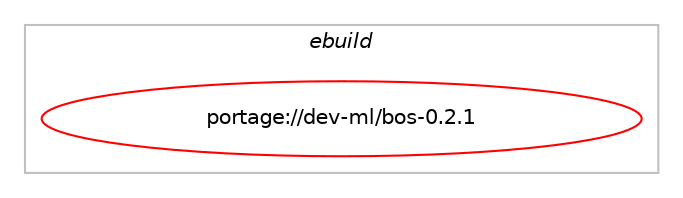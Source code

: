 digraph prolog {

# *************
# Graph options
# *************

newrank=true;
concentrate=true;
compound=true;
graph [rankdir=LR,fontname=Helvetica,fontsize=10,ranksep=1.5];#, ranksep=2.5, nodesep=0.2];
edge  [arrowhead=vee];
node  [fontname=Helvetica,fontsize=10];

# **********
# The ebuild
# **********

subgraph cluster_leftcol {
color=gray;
rank=same;
label=<<i>ebuild</i>>;
id [label="portage://dev-ml/bos-0.2.1", color=red, width=4, href="../dev-ml/bos-0.2.1.svg"];
}

# ****************
# The dependencies
# ****************

subgraph cluster_midcol {
color=gray;
label=<<i>dependencies</i>>;
subgraph cluster_compile {
fillcolor="#eeeeee";
style=filled;
label=<<i>compile</i>>;
# *** BEGIN UNKNOWN DEPENDENCY TYPE (TODO) ***
# id -> package_dependency(portage://dev-ml/bos-0.2.1,install,no,dev-lang,ocaml,none,[,,],any_same_slot,[])
# *** END UNKNOWN DEPENDENCY TYPE (TODO) ***

# *** BEGIN UNKNOWN DEPENDENCY TYPE (TODO) ***
# id -> package_dependency(portage://dev-ml/bos-0.2.1,install,no,dev-ml,astring,none,[,,],any_same_slot,[])
# *** END UNKNOWN DEPENDENCY TYPE (TODO) ***

# *** BEGIN UNKNOWN DEPENDENCY TYPE (TODO) ***
# id -> package_dependency(portage://dev-ml/bos-0.2.1,install,no,dev-ml,fmt,none,[,,],any_same_slot,[])
# *** END UNKNOWN DEPENDENCY TYPE (TODO) ***

# *** BEGIN UNKNOWN DEPENDENCY TYPE (TODO) ***
# id -> package_dependency(portage://dev-ml/bos-0.2.1,install,no,dev-ml,fpath,none,[,,],any_same_slot,[])
# *** END UNKNOWN DEPENDENCY TYPE (TODO) ***

# *** BEGIN UNKNOWN DEPENDENCY TYPE (TODO) ***
# id -> package_dependency(portage://dev-ml/bos-0.2.1,install,no,dev-ml,logs,none,[,,],any_same_slot,[use(enable(fmt),none)])
# *** END UNKNOWN DEPENDENCY TYPE (TODO) ***

# *** BEGIN UNKNOWN DEPENDENCY TYPE (TODO) ***
# id -> package_dependency(portage://dev-ml/bos-0.2.1,install,no,dev-ml,mtime,none,[,,],[],[])
# *** END UNKNOWN DEPENDENCY TYPE (TODO) ***

# *** BEGIN UNKNOWN DEPENDENCY TYPE (TODO) ***
# id -> package_dependency(portage://dev-ml/bos-0.2.1,install,no,dev-ml,rresult,none,[,,],any_same_slot,[])
# *** END UNKNOWN DEPENDENCY TYPE (TODO) ***

}
subgraph cluster_compileandrun {
fillcolor="#eeeeee";
style=filled;
label=<<i>compile and run</i>>;
}
subgraph cluster_run {
fillcolor="#eeeeee";
style=filled;
label=<<i>run</i>>;
# *** BEGIN UNKNOWN DEPENDENCY TYPE (TODO) ***
# id -> package_dependency(portage://dev-ml/bos-0.2.1,run,no,dev-lang,ocaml,none,[,,],any_same_slot,[])
# *** END UNKNOWN DEPENDENCY TYPE (TODO) ***

# *** BEGIN UNKNOWN DEPENDENCY TYPE (TODO) ***
# id -> package_dependency(portage://dev-ml/bos-0.2.1,run,no,dev-ml,astring,none,[,,],any_same_slot,[])
# *** END UNKNOWN DEPENDENCY TYPE (TODO) ***

# *** BEGIN UNKNOWN DEPENDENCY TYPE (TODO) ***
# id -> package_dependency(portage://dev-ml/bos-0.2.1,run,no,dev-ml,fmt,none,[,,],any_same_slot,[])
# *** END UNKNOWN DEPENDENCY TYPE (TODO) ***

# *** BEGIN UNKNOWN DEPENDENCY TYPE (TODO) ***
# id -> package_dependency(portage://dev-ml/bos-0.2.1,run,no,dev-ml,fpath,none,[,,],any_same_slot,[])
# *** END UNKNOWN DEPENDENCY TYPE (TODO) ***

# *** BEGIN UNKNOWN DEPENDENCY TYPE (TODO) ***
# id -> package_dependency(portage://dev-ml/bos-0.2.1,run,no,dev-ml,logs,none,[,,],any_same_slot,[use(enable(fmt),none)])
# *** END UNKNOWN DEPENDENCY TYPE (TODO) ***

# *** BEGIN UNKNOWN DEPENDENCY TYPE (TODO) ***
# id -> package_dependency(portage://dev-ml/bos-0.2.1,run,no,dev-ml,mtime,none,[,,],[],[])
# *** END UNKNOWN DEPENDENCY TYPE (TODO) ***

# *** BEGIN UNKNOWN DEPENDENCY TYPE (TODO) ***
# id -> package_dependency(portage://dev-ml/bos-0.2.1,run,no,dev-ml,rresult,none,[,,],any_same_slot,[])
# *** END UNKNOWN DEPENDENCY TYPE (TODO) ***

}
}

# **************
# The candidates
# **************

subgraph cluster_choices {
rank=same;
color=gray;
label=<<i>candidates</i>>;

}

}
